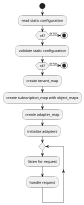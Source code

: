 @startuml
'https://plantuml.com/activity-diagram-beta

scale 0.3

start
:read static configuration;
if (ok?) then (error)
    stop
endif
:validate static configuration;
if (ok?) then (error)
    stop
endif
:create tenant_map;
:create subscription_map with object_maps;
:create adapter_map;
:initialize adapters;
repeat
    :listen for request;
    :handle request;
repeat while
@enduml
